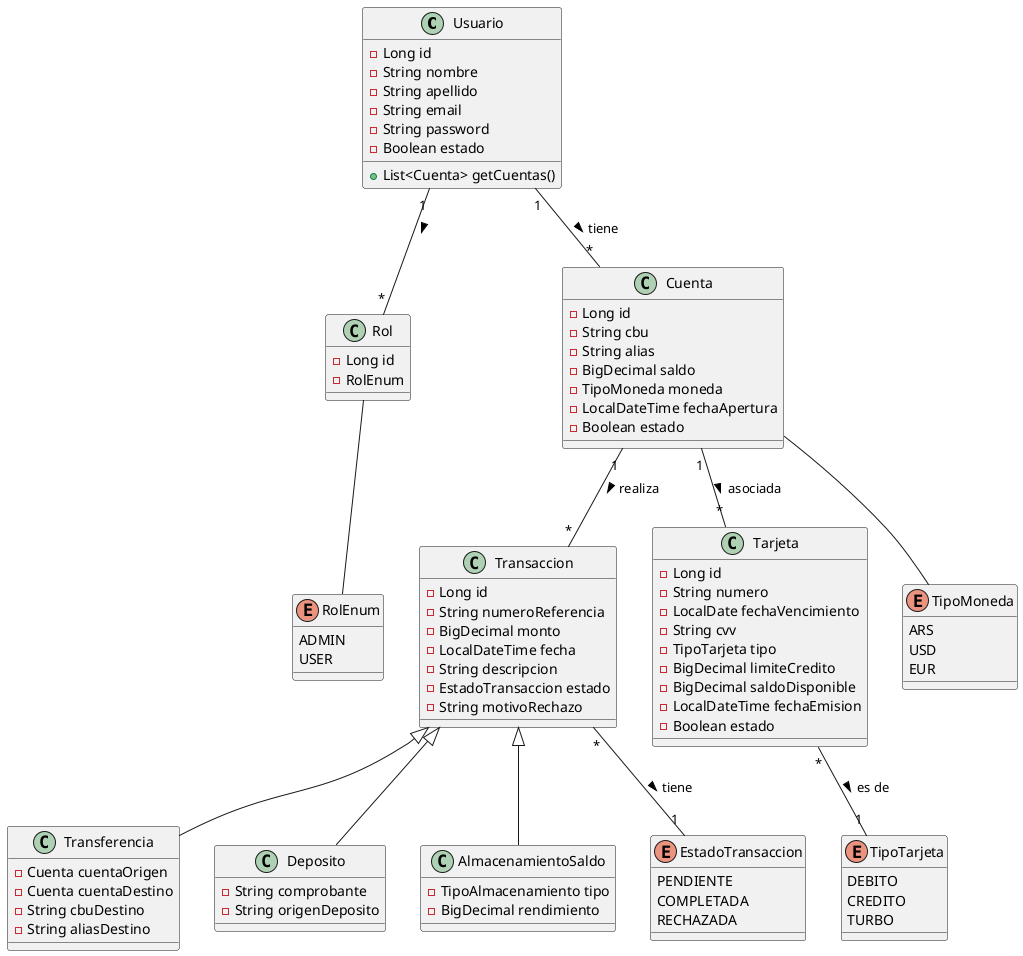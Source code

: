 @startuml "Wallet-Clean-Architecture"

' Entidades principales
class Usuario {
  -Long id
  -String nombre
  -String apellido
  -String email
  -String password
  -Boolean estado
  +List<Cuenta> getCuentas()
}

class Rol{
    - Long id
    - RolEnum
}

class Cuenta {
  -Long id
  -String cbu
  -String alias
  -BigDecimal saldo
  -TipoMoneda moneda
  -LocalDateTime fechaApertura
  -Boolean estado
}

class Transaccion {
  -Long id
  -String numeroReferencia
  -BigDecimal monto
  -LocalDateTime fecha
  -String descripcion
  -EstadoTransaccion estado
  -String motivoRechazo
}

' Tipos específicos de transacciones
class Transferencia {
  -Cuenta cuentaOrigen
  -Cuenta cuentaDestino
  -String cbuDestino
  -String aliasDestino
}

class Deposito {
  -String comprobante
  -String origenDeposito
}

class AlmacenamientoSaldo {
  -TipoAlmacenamiento tipo
  -BigDecimal rendimiento
}

class Tarjeta {
  -Long id
  -String numero
  -LocalDate fechaVencimiento
  -String cvv
  -TipoTarjeta tipo
  -BigDecimal limiteCredito
  -BigDecimal saldoDisponible
  -LocalDateTime fechaEmision
  -Boolean estado
}

' Enumeraciones
enum TipoMoneda {
  ARS
  USD
  EUR
}

enum EstadoTransaccion {
  PENDIENTE
  COMPLETADA
  RECHAZADA
}

enum TipoTarjeta {
  DEBITO
  CREDITO
  TURBO
}

enum RolEnum{
    ADMIN
    USER
}

' Relaciones
Usuario "1" -- "*" Cuenta : tiene >
Cuenta "1" -- "*" Transaccion : realiza >
Cuenta "1" -- "*" Tarjeta : asociada >
Usuario "1" -- "*" Rol : >
Rol -- RolEnum

Transaccion <|-- Transferencia
Transaccion <|-- Deposito
Transaccion <|-- AlmacenamientoSaldo

Cuenta  --  TipoMoneda
Transaccion "*" -- "1" EstadoTransaccion : tiene >
Tarjeta "*" -- "1" TipoTarjeta : es de >

@enduml